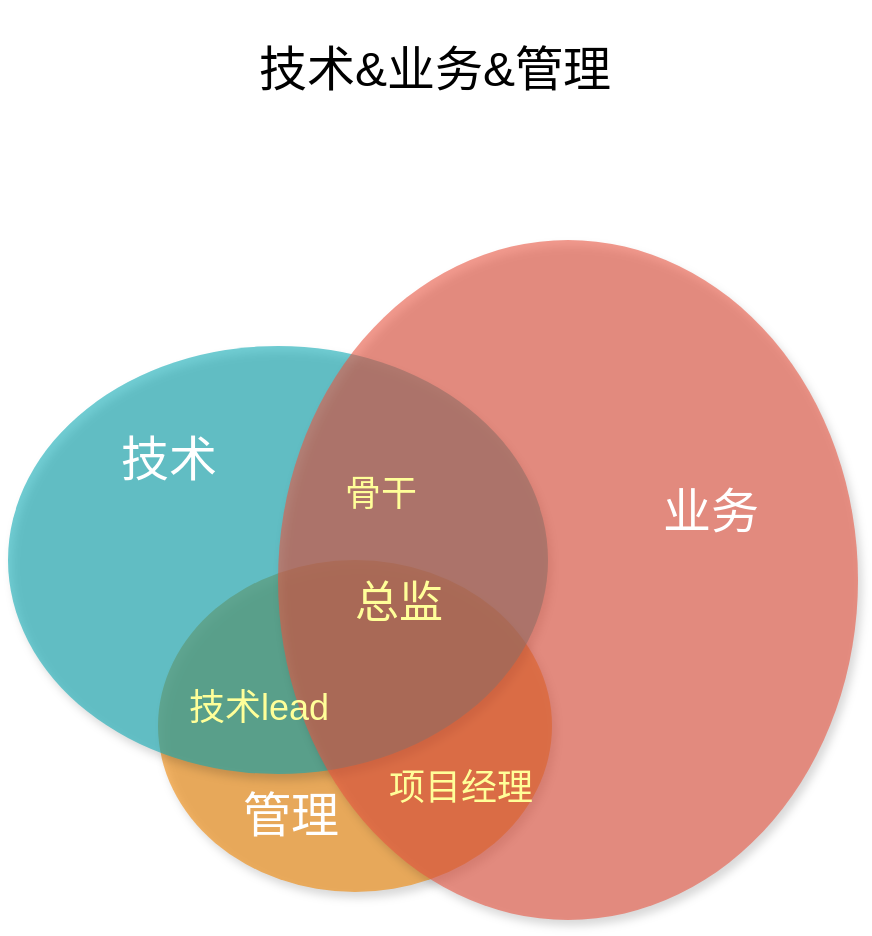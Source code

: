 <mxfile version="12.2.2" type="device" pages="1"><diagram id="pDUDA8WQ9Da5G2s4g8Zc" name="Page-1"><mxGraphModel dx="1188" dy="681" grid="1" gridSize="10" guides="1" tooltips="1" connect="1" arrows="1" fold="1" page="1" pageScale="1" pageWidth="1169" pageHeight="827" background="#ffffff" math="0" shadow="0"><root><mxCell id="0"/><mxCell id="1" parent="0"/><mxCell id="21531" value="" style="ellipse;fillColor=#F08705;opacity=60;strokeColor=none;html=1;fontColor=#FFFFFF;shadow=1;dashed=1;" parent="1" vertex="1"><mxGeometry x="467" y="290" width="197" height="166" as="geometry"/></mxCell><mxCell id="21532" value="" style="ellipse;fillColor=#12AAB5;opacity=60;strokeColor=none;html=1;fontColor=#FFFFFF;shadow=1;" parent="1" vertex="1"><mxGeometry x="392" y="183" width="270" height="214" as="geometry"/></mxCell><mxCell id="21533" value="" style="ellipse;fillColor=#e85642;opacity=60;strokeColor=none;html=1;fontColor=#FFFFFF;shadow=1;" parent="1" vertex="1"><mxGeometry x="527" y="130" width="290" height="340" as="geometry"/></mxCell><mxCell id="21534" value="技术" style="text;fontSize=24;align=center;verticalAlign=middle;html=1;fontColor=#FFFFFF;" parent="1" vertex="1"><mxGeometry x="417" y="214" width="110" height="52" as="geometry"/></mxCell><mxCell id="21535" value="业务" style="text;fontSize=24;align=center;verticalAlign=middle;html=1;fontColor=#FFFFFF;" parent="1" vertex="1"><mxGeometry x="697" y="240" width="91" height="52" as="geometry"/></mxCell><mxCell id="21536" value="管理" style="text;fontSize=24;align=center;verticalAlign=middle;html=1;fontColor=#FFFFFF;" parent="1" vertex="1"><mxGeometry x="487" y="402" width="91" height="32" as="geometry"/></mxCell><mxCell id="21537" value="骨干" style="text;align=center;html=1;fontColor=#FFFF99;fontSize=18;strokeWidth=2;" parent="1" vertex="1"><mxGeometry x="558" y="240" width="40" height="40" as="geometry"/></mxCell><mxCell id="21538" value="技术lead" style="text;align=center;html=1;fontColor=#FFFF99;fontSize=18;strokeWidth=2;" parent="1" vertex="1"><mxGeometry x="496.5" y="347" width="40" height="40" as="geometry"/></mxCell><mxCell id="21539" value="项目经理" style="text;align=center;html=1;fontColor=#FFFF99;fontSize=18;strokeWidth=2;" parent="1" vertex="1"><mxGeometry x="598" y="387" width="40" height="40" as="geometry"/></mxCell><mxCell id="21540" value="总监" style="text;align=center;html=1;fontColor=#FFFF99;fontSize=22;strokeWidth=2;" parent="1" vertex="1"><mxGeometry x="567" y="292" width="40" height="40" as="geometry"/></mxCell><mxCell id="5Wo5XN34Po_K5WMj8j4p-21540" value="技术&amp;amp;业务&amp;amp;管理" style="text;fontSize=24;align=center;verticalAlign=middle;html=1;fontColor=#000000;" vertex="1" parent="1"><mxGeometry x="509.5" y="10" width="190" height="70" as="geometry"/></mxCell></root></mxGraphModel></diagram></mxfile>